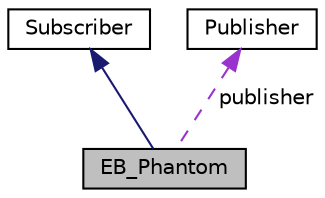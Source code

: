 digraph "EB_Phantom"
{
  edge [fontname="Helvetica",fontsize="10",labelfontname="Helvetica",labelfontsize="10"];
  node [fontname="Helvetica",fontsize="10",shape=record];
  Node2 [label="EB_Phantom",height=0.2,width=0.4,color="black", fillcolor="grey75", style="filled", fontcolor="black"];
  Node3 -> Node2 [dir="back",color="midnightblue",fontsize="10",style="solid",fontname="Helvetica"];
  Node3 [label="Subscriber",height=0.2,width=0.4,color="black", fillcolor="white", style="filled",URL="$classSubscriber.html"];
  Node4 -> Node2 [dir="back",color="darkorchid3",fontsize="10",style="dashed",label=" publisher" ,fontname="Helvetica"];
  Node4 [label="Publisher",height=0.2,width=0.4,color="black", fillcolor="white", style="filled",URL="$classPublisher.html"];
}
